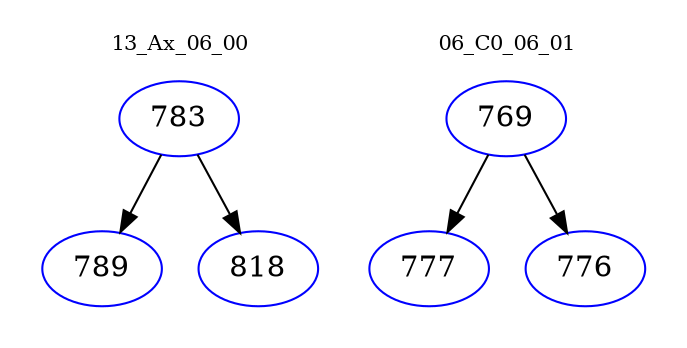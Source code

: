 digraph{
subgraph cluster_0 {
color = white
label = "13_Ax_06_00";
fontsize=10;
T0_783 [label="783", color="blue"]
T0_783 -> T0_789 [color="black"]
T0_789 [label="789", color="blue"]
T0_783 -> T0_818 [color="black"]
T0_818 [label="818", color="blue"]
}
subgraph cluster_1 {
color = white
label = "06_C0_06_01";
fontsize=10;
T1_769 [label="769", color="blue"]
T1_769 -> T1_777 [color="black"]
T1_777 [label="777", color="blue"]
T1_769 -> T1_776 [color="black"]
T1_776 [label="776", color="blue"]
}
}

